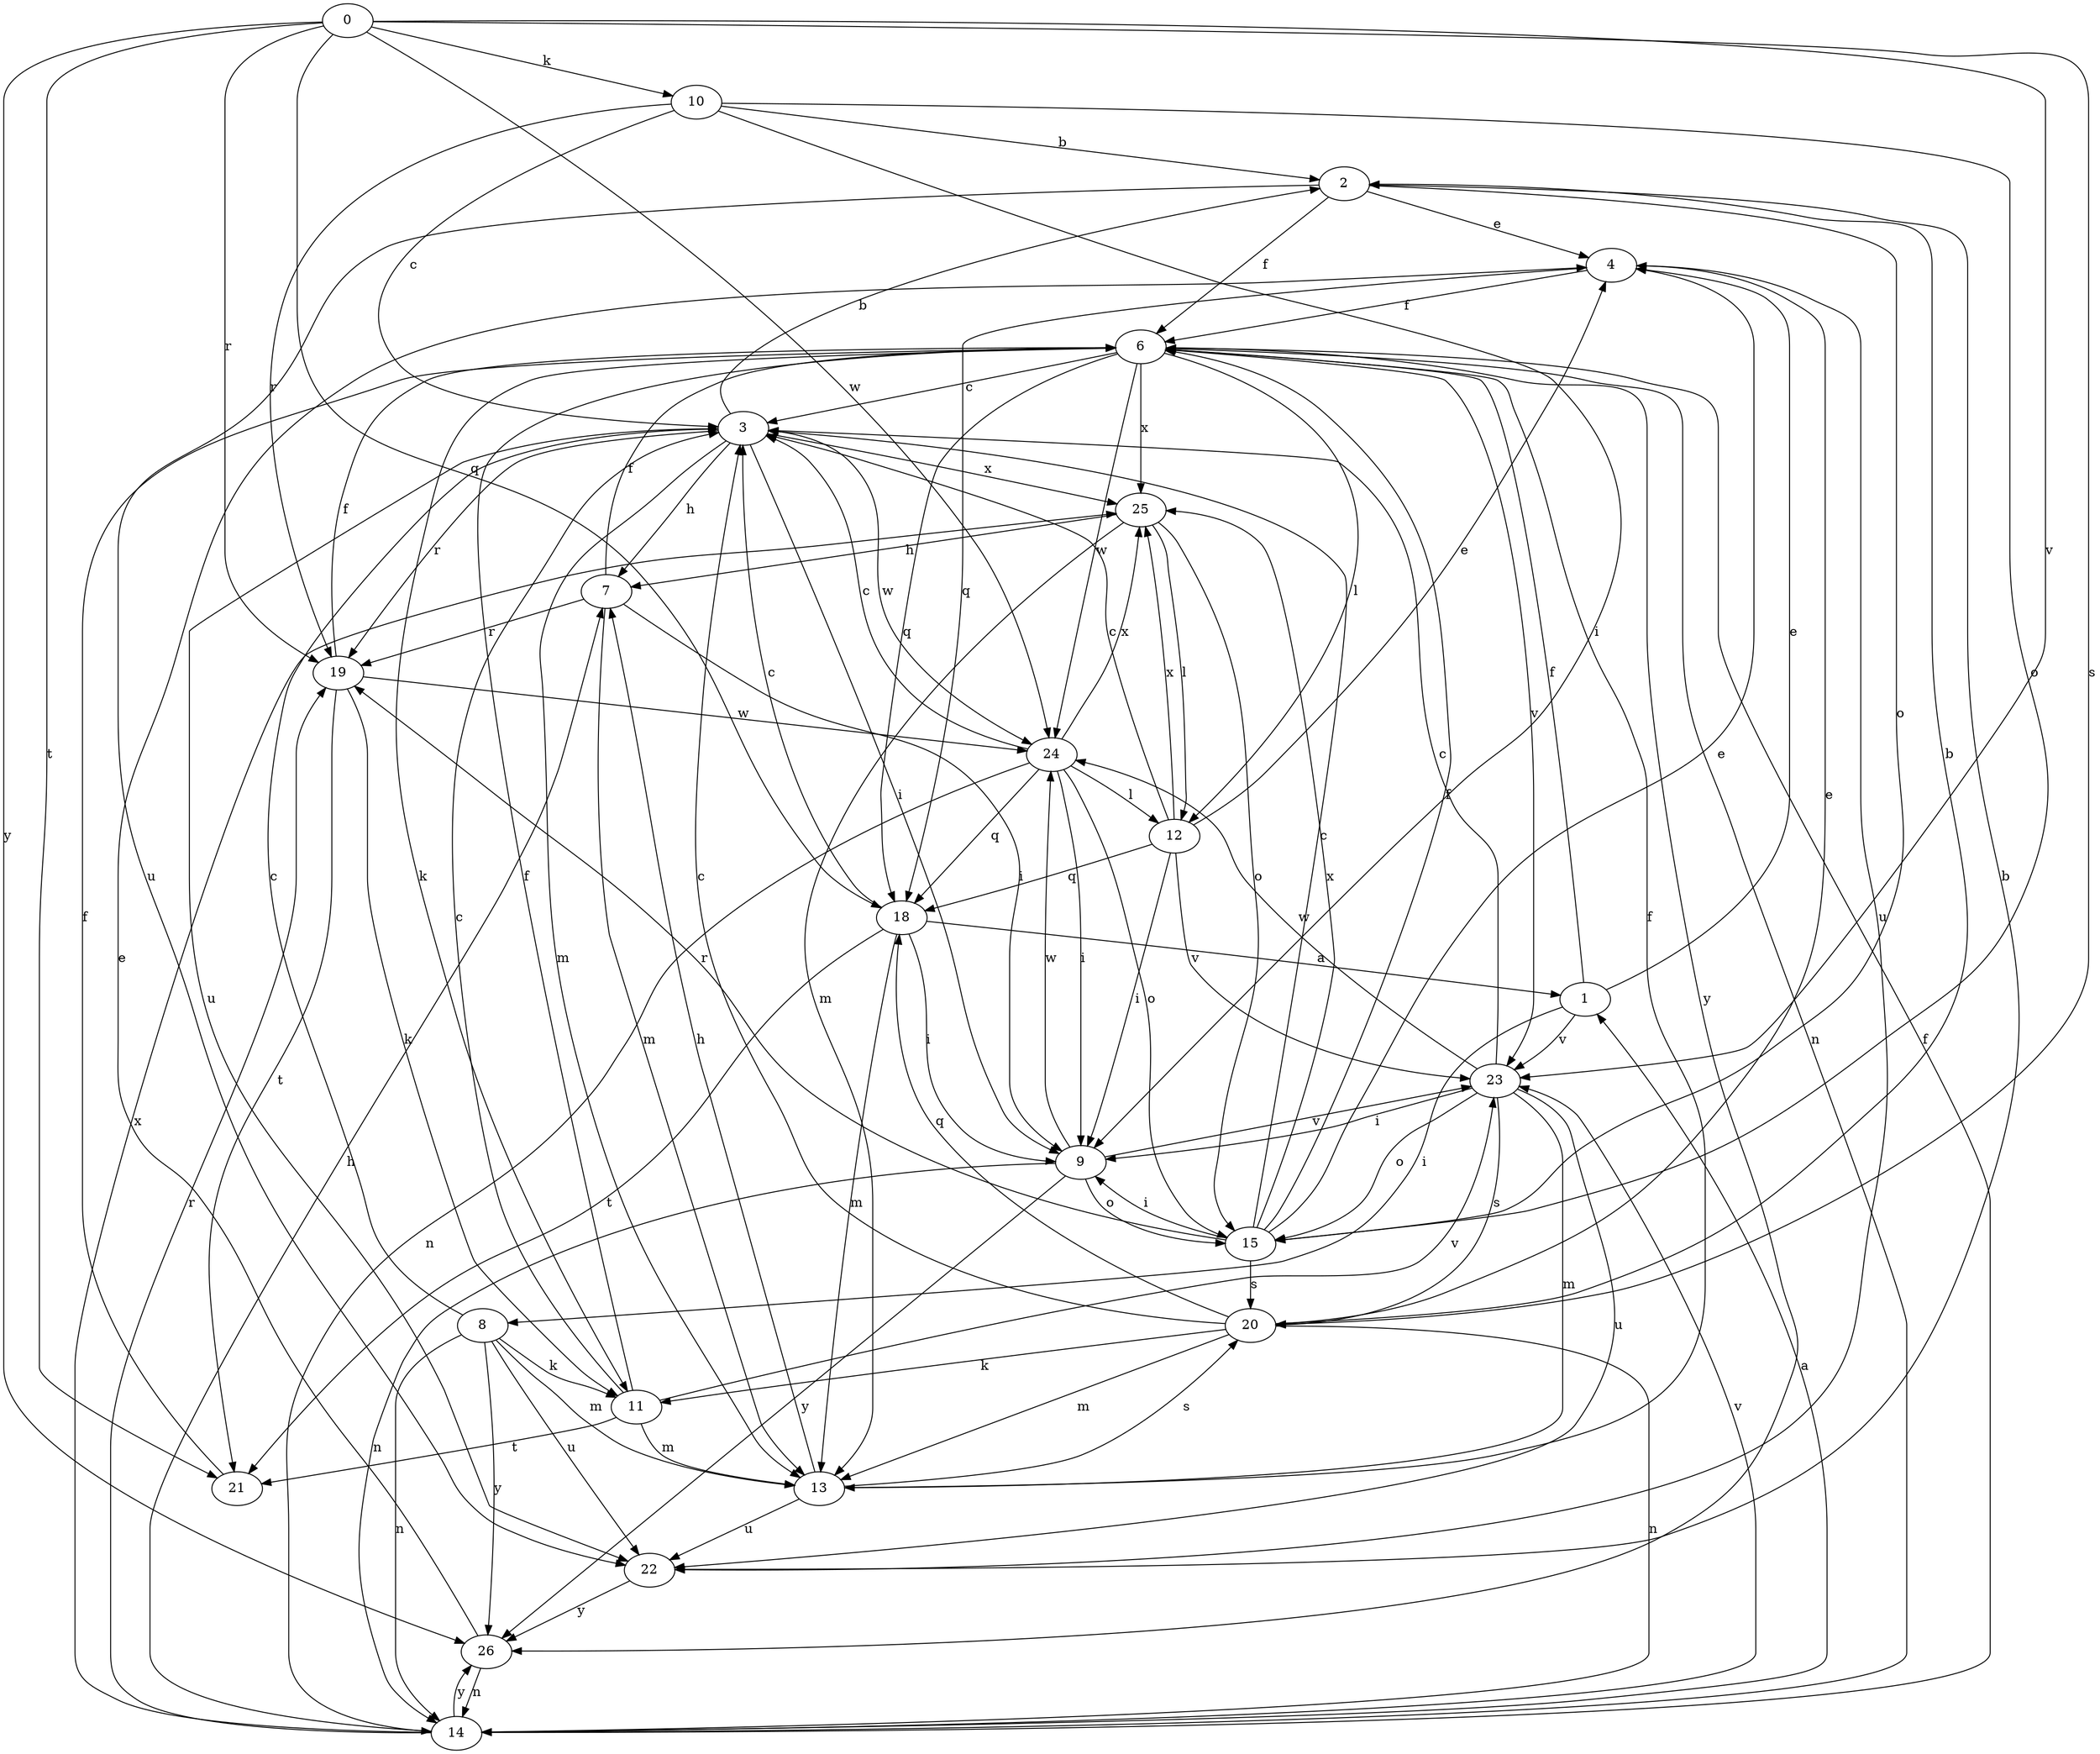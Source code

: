 strict digraph  {
0;
1;
2;
3;
4;
6;
7;
8;
9;
10;
11;
12;
13;
14;
15;
18;
19;
20;
21;
22;
23;
24;
25;
26;
0 -> 10  [label=k];
0 -> 18  [label=q];
0 -> 19  [label=r];
0 -> 20  [label=s];
0 -> 21  [label=t];
0 -> 23  [label=v];
0 -> 24  [label=w];
0 -> 26  [label=y];
1 -> 4  [label=e];
1 -> 6  [label=f];
1 -> 8  [label=i];
1 -> 23  [label=v];
2 -> 4  [label=e];
2 -> 6  [label=f];
2 -> 15  [label=o];
2 -> 22  [label=u];
3 -> 2  [label=b];
3 -> 7  [label=h];
3 -> 9  [label=i];
3 -> 13  [label=m];
3 -> 19  [label=r];
3 -> 22  [label=u];
3 -> 24  [label=w];
3 -> 25  [label=x];
4 -> 6  [label=f];
4 -> 18  [label=q];
4 -> 22  [label=u];
6 -> 3  [label=c];
6 -> 11  [label=k];
6 -> 12  [label=l];
6 -> 14  [label=n];
6 -> 18  [label=q];
6 -> 23  [label=v];
6 -> 24  [label=w];
6 -> 25  [label=x];
6 -> 26  [label=y];
7 -> 6  [label=f];
7 -> 9  [label=i];
7 -> 13  [label=m];
7 -> 19  [label=r];
8 -> 3  [label=c];
8 -> 11  [label=k];
8 -> 13  [label=m];
8 -> 14  [label=n];
8 -> 22  [label=u];
8 -> 26  [label=y];
9 -> 14  [label=n];
9 -> 15  [label=o];
9 -> 23  [label=v];
9 -> 24  [label=w];
9 -> 26  [label=y];
10 -> 2  [label=b];
10 -> 3  [label=c];
10 -> 9  [label=i];
10 -> 15  [label=o];
10 -> 19  [label=r];
11 -> 3  [label=c];
11 -> 6  [label=f];
11 -> 13  [label=m];
11 -> 21  [label=t];
11 -> 23  [label=v];
12 -> 3  [label=c];
12 -> 4  [label=e];
12 -> 9  [label=i];
12 -> 18  [label=q];
12 -> 23  [label=v];
12 -> 25  [label=x];
13 -> 6  [label=f];
13 -> 7  [label=h];
13 -> 20  [label=s];
13 -> 22  [label=u];
14 -> 1  [label=a];
14 -> 6  [label=f];
14 -> 7  [label=h];
14 -> 19  [label=r];
14 -> 23  [label=v];
14 -> 25  [label=x];
14 -> 26  [label=y];
15 -> 3  [label=c];
15 -> 4  [label=e];
15 -> 6  [label=f];
15 -> 9  [label=i];
15 -> 19  [label=r];
15 -> 20  [label=s];
15 -> 25  [label=x];
18 -> 1  [label=a];
18 -> 3  [label=c];
18 -> 9  [label=i];
18 -> 13  [label=m];
18 -> 21  [label=t];
19 -> 6  [label=f];
19 -> 11  [label=k];
19 -> 21  [label=t];
19 -> 24  [label=w];
20 -> 2  [label=b];
20 -> 3  [label=c];
20 -> 4  [label=e];
20 -> 11  [label=k];
20 -> 13  [label=m];
20 -> 14  [label=n];
20 -> 18  [label=q];
21 -> 6  [label=f];
22 -> 2  [label=b];
22 -> 26  [label=y];
23 -> 3  [label=c];
23 -> 9  [label=i];
23 -> 13  [label=m];
23 -> 15  [label=o];
23 -> 20  [label=s];
23 -> 22  [label=u];
23 -> 24  [label=w];
24 -> 3  [label=c];
24 -> 9  [label=i];
24 -> 12  [label=l];
24 -> 14  [label=n];
24 -> 15  [label=o];
24 -> 18  [label=q];
24 -> 25  [label=x];
25 -> 7  [label=h];
25 -> 12  [label=l];
25 -> 13  [label=m];
25 -> 15  [label=o];
26 -> 4  [label=e];
26 -> 14  [label=n];
}
